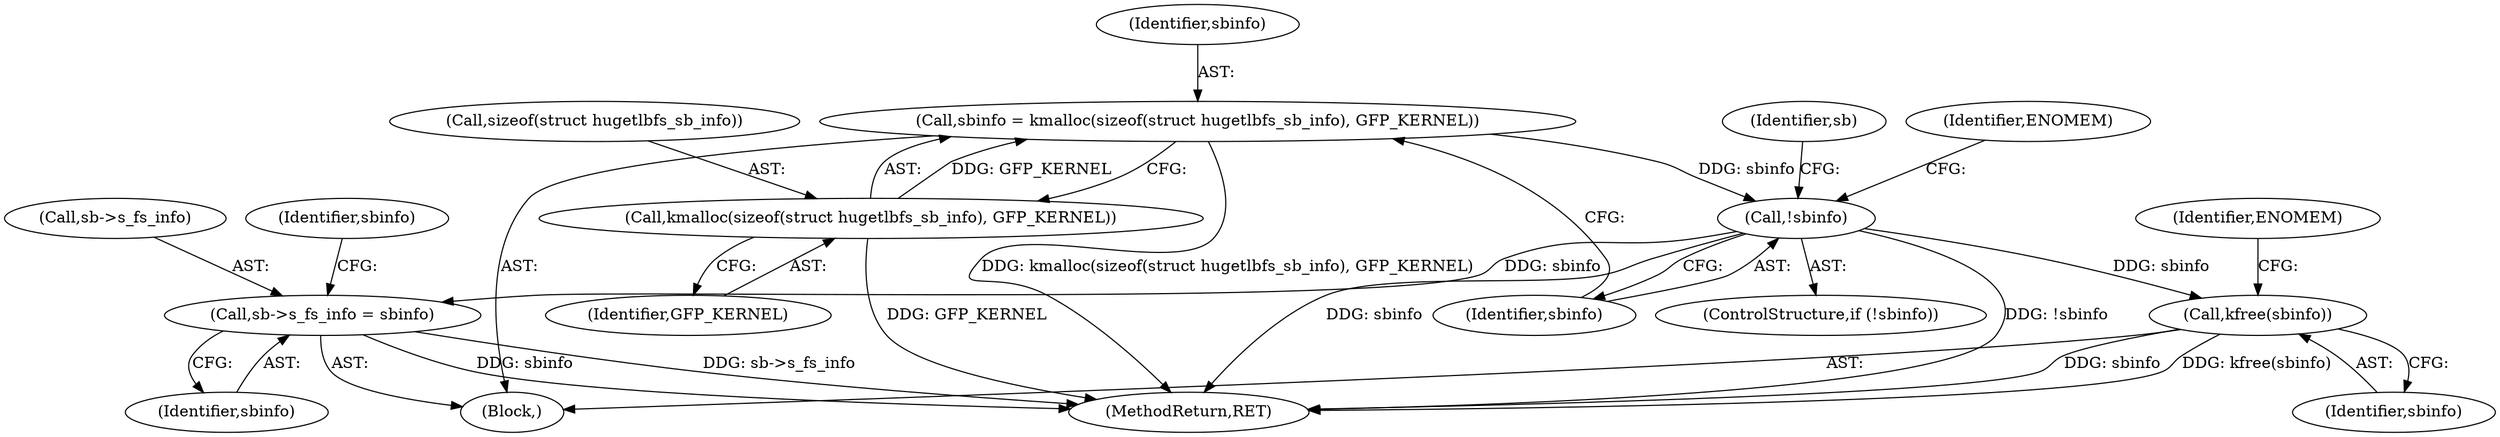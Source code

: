 digraph "0_linux_90481622d75715bfcb68501280a917dbfe516029_1@API" {
"1000158" [label="(Call,sbinfo = kmalloc(sizeof(struct hugetlbfs_sb_info), GFP_KERNEL))"];
"1000160" [label="(Call,kmalloc(sizeof(struct hugetlbfs_sb_info), GFP_KERNEL))"];
"1000165" [label="(Call,!sbinfo)"];
"1000170" [label="(Call,sb->s_fs_info = sbinfo)"];
"1000281" [label="(Call,kfree(sbinfo))"];
"1000166" [label="(Identifier,sbinfo)"];
"1000160" [label="(Call,kmalloc(sizeof(struct hugetlbfs_sb_info), GFP_KERNEL))"];
"1000177" [label="(Identifier,sbinfo)"];
"1000159" [label="(Identifier,sbinfo)"];
"1000169" [label="(Identifier,ENOMEM)"];
"1000174" [label="(Identifier,sbinfo)"];
"1000286" [label="(MethodReturn,RET)"];
"1000171" [label="(Call,sb->s_fs_info)"];
"1000282" [label="(Identifier,sbinfo)"];
"1000285" [label="(Identifier,ENOMEM)"];
"1000158" [label="(Call,sbinfo = kmalloc(sizeof(struct hugetlbfs_sb_info), GFP_KERNEL))"];
"1000163" [label="(Identifier,GFP_KERNEL)"];
"1000106" [label="(Block,)"];
"1000165" [label="(Call,!sbinfo)"];
"1000164" [label="(ControlStructure,if (!sbinfo))"];
"1000172" [label="(Identifier,sb)"];
"1000170" [label="(Call,sb->s_fs_info = sbinfo)"];
"1000161" [label="(Call,sizeof(struct hugetlbfs_sb_info))"];
"1000281" [label="(Call,kfree(sbinfo))"];
"1000158" -> "1000106"  [label="AST: "];
"1000158" -> "1000160"  [label="CFG: "];
"1000159" -> "1000158"  [label="AST: "];
"1000160" -> "1000158"  [label="AST: "];
"1000166" -> "1000158"  [label="CFG: "];
"1000158" -> "1000286"  [label="DDG: kmalloc(sizeof(struct hugetlbfs_sb_info), GFP_KERNEL)"];
"1000160" -> "1000158"  [label="DDG: GFP_KERNEL"];
"1000158" -> "1000165"  [label="DDG: sbinfo"];
"1000160" -> "1000163"  [label="CFG: "];
"1000161" -> "1000160"  [label="AST: "];
"1000163" -> "1000160"  [label="AST: "];
"1000160" -> "1000286"  [label="DDG: GFP_KERNEL"];
"1000165" -> "1000164"  [label="AST: "];
"1000165" -> "1000166"  [label="CFG: "];
"1000166" -> "1000165"  [label="AST: "];
"1000169" -> "1000165"  [label="CFG: "];
"1000172" -> "1000165"  [label="CFG: "];
"1000165" -> "1000286"  [label="DDG: sbinfo"];
"1000165" -> "1000286"  [label="DDG: !sbinfo"];
"1000165" -> "1000170"  [label="DDG: sbinfo"];
"1000165" -> "1000281"  [label="DDG: sbinfo"];
"1000170" -> "1000106"  [label="AST: "];
"1000170" -> "1000174"  [label="CFG: "];
"1000171" -> "1000170"  [label="AST: "];
"1000174" -> "1000170"  [label="AST: "];
"1000177" -> "1000170"  [label="CFG: "];
"1000170" -> "1000286"  [label="DDG: sb->s_fs_info"];
"1000170" -> "1000286"  [label="DDG: sbinfo"];
"1000281" -> "1000106"  [label="AST: "];
"1000281" -> "1000282"  [label="CFG: "];
"1000282" -> "1000281"  [label="AST: "];
"1000285" -> "1000281"  [label="CFG: "];
"1000281" -> "1000286"  [label="DDG: sbinfo"];
"1000281" -> "1000286"  [label="DDG: kfree(sbinfo)"];
}
